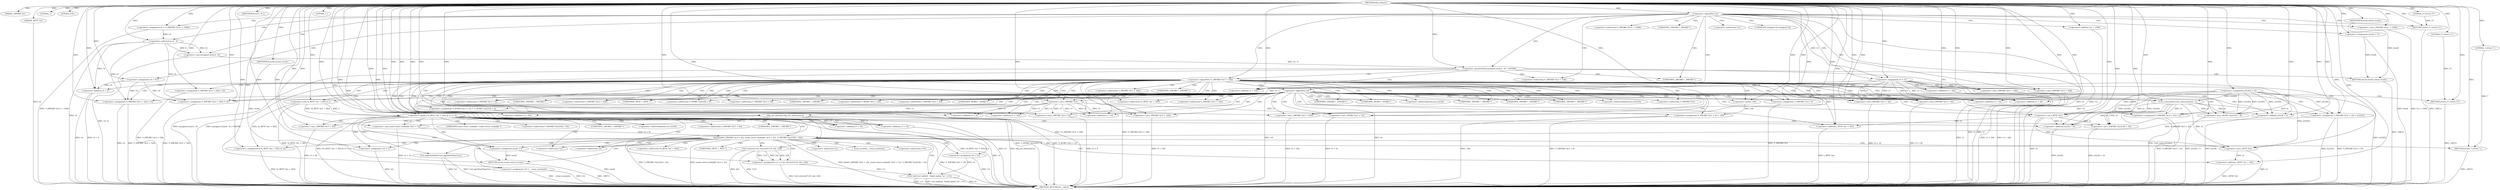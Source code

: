 digraph tftp_connect {  
"1000112" [label = "(METHOD,tftp_connect)" ]
"1000344" [label = "(METHOD_RETURN,int __cdecl)" ]
"1000113" [label = "(PARAM,_DWORD *a1)" ]
"1000114" [label = "(PARAM,_BYTE *a2)" ]
"1000128" [label = "(LITERAL,1,)" ]
"1000129" [label = "(LITERAL,336,)" ]
"1000130" [label = "(<operator>.assignment,a1[185] = v2)" ]
"1000136" [label = "(<operator>.logicalNot,!v2)" ]
"1000138" [label = "(RETURN,return 27;,return 27;)" ]
"1000139" [label = "(LITERAL,27,return 27;)" ]
"1000140" [label = "(<operator>.assignment,v3 = v2)" ]
"1000143" [label = "(<operator>.assignment,v4 = *(_DWORD *)(*a1 + 1568))" ]
"1000146" [label = "(<operator>.cast,(_DWORD *)(*a1 + 1568))" ]
"1000148" [label = "(<operator>.addition,*a1 + 1568)" ]
"1000153" [label = "(IDENTIFIER,v4,if ( v4 ))" ]
"1000155" [label = "(<operator>.assignment,result = 71)" ]
"1000159" [label = "(<operator>.greaterThan,(unsigned int)(v4 - 8) > 0xFFB0)" ]
"1000160" [label = "(<operator>.cast,(unsigned int)(v4 - 8))" ]
"1000162" [label = "(<operator>.subtraction,v4 - 8)" ]
"1000166" [label = "(RETURN,return result;,return result;)" ]
"1000167" [label = "(IDENTIFIER,result,return result;)" ]
"1000170" [label = "(<operator>.assignment,v4 = 512)" ]
"1000174" [label = "(<operator>.logicalNot,!*(_DWORD *)(v3 + 328))" ]
"1000176" [label = "(<operator>.cast,(_DWORD *)(v3 + 328))" ]
"1000178" [label = "(<operator>.addition,v3 + 328)" ]
"1000183" [label = "(LITERAL,1,)" ]
"1000184" [label = "(<operator>.addition,v4 + 4)" ]
"1000187" [label = "(<operator>.assignment,*(_DWORD *)(v3 + 328) = v6)" ]
"1000189" [label = "(<operator>.cast,(_DWORD *)(v3 + 328))" ]
"1000191" [label = "(<operator>.addition,v3 + 328)" ]
"1000196" [label = "(<operator>.logicalNot,!v6)" ]
"1000198" [label = "(RETURN,return 27;,return 27;)" ]
"1000199" [label = "(LITERAL,27,return 27;)" ]
"1000201" [label = "(Curl_conncontrol,Curl_conncontrol(a1, 1))" ]
"1000204" [label = "(<operator>.assignment,*(_DWORD *)(v3 + 16) = a1)" ]
"1000206" [label = "(<operator>.cast,(_DWORD *)(v3 + 16))" ]
"1000208" [label = "(<operator>.addition,v3 + 16)" ]
"1000212" [label = "(<operator>.assignment,*(_DWORD *)(v3 + 20) = a1[103])" ]
"1000214" [label = "(<operator>.cast,(_DWORD *)(v3 + 20))" ]
"1000216" [label = "(<operator>.addition,v3 + 20)" ]
"1000222" [label = "(<operator>.assignment,*(_DWORD *)v3 = 0)" ]
"1000224" [label = "(<operator>.cast,(_DWORD *)v3)" ]
"1000228" [label = "(<operator>.assignment,*(_DWORD *)(v3 + 8) = -100)" ]
"1000230" [label = "(<operator>.cast,(_DWORD *)(v3 + 8))" ]
"1000232" [label = "(<operator>.addition,v3 + 8)" ]
"1000235" [label = "(<operator>.minus,-100)" ]
"1000237" [label = "(<operator>.assignment,*(_DWORD *)(v3 + 320) = v4)" ]
"1000239" [label = "(<operator>.cast,(_DWORD *)(v3 + 320))" ]
"1000241" [label = "(<operator>.addition,v3 + 320)" ]
"1000245" [label = "(<operator>.assignment,*(_DWORD *)(v3 + 324) = v4)" ]
"1000247" [label = "(<operator>.cast,(_DWORD *)(v3 + 324))" ]
"1000249" [label = "(<operator>.addition,v3 + 324)" ]
"1000253" [label = "(<operator>.assignment,*(_WORD *)(v3 + 52) = *(_WORD *)(a1[18] + 4))" ]
"1000255" [label = "(<operator>.cast,(_WORD *)(v3 + 52))" ]
"1000257" [label = "(<operator>.addition,v3 + 52)" ]
"1000261" [label = "(<operator>.cast,(_WORD *)(a1[18] + 4))" ]
"1000263" [label = "(<operator>.addition,a1[18] + 4)" ]
"1000268" [label = "(tftp_set_timeouts,tftp_set_timeouts(v3))" ]
"1000271" [label = "(<operator>.equals,(*((_BYTE *)a1 + 583) & 2) == 0)" ]
"1000272" [label = "(<operator>.and,*((_BYTE *)a1 + 583) & 2)" ]
"1000274" [label = "(<operator>.addition,(_BYTE *)a1 + 583)" ]
"1000275" [label = "(<operator>.cast,(_BYTE *)a1)" ]
"1000283" [label = "(bind,bind(*(_DWORD *)(v3 + 20), (const struct sockaddr *)(v3 + 52), *(_DWORD *)(a1[18] + 16)))" ]
"1000285" [label = "(<operator>.cast,(_DWORD *)(v3 + 20))" ]
"1000287" [label = "(<operator>.addition,v3 + 20)" ]
"1000290" [label = "(<operator>.cast,(const struct sockaddr *)(v3 + 52))" ]
"1000292" [label = "(<operator>.addition,v3 + 52)" ]
"1000296" [label = "(<operator>.cast,(_DWORD *)(a1[18] + 16))" ]
"1000298" [label = "(<operator>.addition,a1[18] + 16)" ]
"1000304" [label = "(<operator>.assignment,v9 = *a1)" ]
"1000308" [label = "(<operator>.assignment,v10 = __errno_location())" ]
"1000311" [label = "(<operator>.assignment,v11 = Curl_strerror(*v10, buf, 128))" ]
"1000313" [label = "(Curl_strerror,Curl_strerror(*v10, buf, 128))" ]
"1000318" [label = "(Curl_failf,Curl_failf(v9, \"bind() failed; %s\", v11))" ]
"1000322" [label = "(RETURN,return 7;,return 7;)" ]
"1000323" [label = "(LITERAL,7,return 7;)" ]
"1000324" [label = "(<operators>.assignmentOr,*((_BYTE *)a1 + 583) |= 2u)" ]
"1000326" [label = "(<operator>.addition,(_BYTE *)a1 + 583)" ]
"1000327" [label = "(<operator>.cast,(_BYTE *)a1)" ]
"1000332" [label = "(Curl_pgrsStartNow,Curl_pgrsStartNow(*a1))" ]
"1000335" [label = "(<operator>.assignment,*a2 = 1)" ]
"1000339" [label = "(<operator>.assignment,result = 0)" ]
"1000342" [label = "(RETURN,return result;,return result;)" ]
"1000343" [label = "(IDENTIFIER,result,return result;)" ]
"1000145" [label = "(<operator>.indirection,*(_DWORD *)(*a1 + 1568))" ]
"1000147" [label = "(UNKNOWN,_DWORD *,_DWORD *)" ]
"1000149" [label = "(<operator>.indirection,*a1)" ]
"1000161" [label = "(UNKNOWN,unsigned int,unsigned int)" ]
"1000175" [label = "(<operator>.indirection,*(_DWORD *)(v3 + 328))" ]
"1000177" [label = "(UNKNOWN,_DWORD *,_DWORD *)" ]
"1000188" [label = "(<operator>.indirection,*(_DWORD *)(v3 + 328))" ]
"1000190" [label = "(UNKNOWN,_DWORD *,_DWORD *)" ]
"1000205" [label = "(<operator>.indirection,*(_DWORD *)(v3 + 16))" ]
"1000207" [label = "(UNKNOWN,_DWORD *,_DWORD *)" ]
"1000213" [label = "(<operator>.indirection,*(_DWORD *)(v3 + 20))" ]
"1000215" [label = "(UNKNOWN,_DWORD *,_DWORD *)" ]
"1000219" [label = "(<operator>.indirectIndexAccess,a1[103])" ]
"1000223" [label = "(<operator>.indirection,*(_DWORD *)v3)" ]
"1000225" [label = "(UNKNOWN,_DWORD *,_DWORD *)" ]
"1000229" [label = "(<operator>.indirection,*(_DWORD *)(v3 + 8))" ]
"1000231" [label = "(UNKNOWN,_DWORD *,_DWORD *)" ]
"1000238" [label = "(<operator>.indirection,*(_DWORD *)(v3 + 320))" ]
"1000240" [label = "(UNKNOWN,_DWORD *,_DWORD *)" ]
"1000246" [label = "(<operator>.indirection,*(_DWORD *)(v3 + 324))" ]
"1000248" [label = "(UNKNOWN,_DWORD *,_DWORD *)" ]
"1000254" [label = "(<operator>.indirection,*(_WORD *)(v3 + 52))" ]
"1000256" [label = "(UNKNOWN,_WORD *,_WORD *)" ]
"1000260" [label = "(<operator>.indirection,*(_WORD *)(a1[18] + 4))" ]
"1000262" [label = "(UNKNOWN,_WORD *,_WORD *)" ]
"1000264" [label = "(<operator>.indirectIndexAccess,a1[18])" ]
"1000273" [label = "(<operator>.indirection,*((_BYTE *)a1 + 583))" ]
"1000276" [label = "(UNKNOWN,_BYTE *,_BYTE *)" ]
"1000284" [label = "(<operator>.indirection,*(_DWORD *)(v3 + 20))" ]
"1000286" [label = "(UNKNOWN,_DWORD *,_DWORD *)" ]
"1000291" [label = "(UNKNOWN,const struct sockaddr *,const struct sockaddr *)" ]
"1000295" [label = "(<operator>.indirection,*(_DWORD *)(a1[18] + 16))" ]
"1000297" [label = "(UNKNOWN,_DWORD *,_DWORD *)" ]
"1000299" [label = "(<operator>.indirectIndexAccess,a1[18])" ]
"1000306" [label = "(<operator>.indirection,*a1)" ]
"1000310" [label = "(__errno_location,__errno_location())" ]
"1000314" [label = "(<operator>.indirection,*v10)" ]
"1000325" [label = "(<operator>.indirection,*((_BYTE *)a1 + 583))" ]
"1000328" [label = "(UNKNOWN,_BYTE *,_BYTE *)" ]
"1000333" [label = "(<operator>.indirection,*a1)" ]
"1000336" [label = "(<operator>.indirection,*a2)" ]
  "1000138" -> "1000344"  [ label = "DDG: <RET>"] 
  "1000166" -> "1000344"  [ label = "DDG: <RET>"] 
  "1000198" -> "1000344"  [ label = "DDG: <RET>"] 
  "1000342" -> "1000344"  [ label = "DDG: <RET>"] 
  "1000332" -> "1000344"  [ label = "DDG: *a1"] 
  "1000253" -> "1000344"  [ label = "DDG: *(_WORD *)(a1[18] + 4)"] 
  "1000326" -> "1000344"  [ label = "DDG: (_BYTE *)a1"] 
  "1000136" -> "1000344"  [ label = "DDG: !v2"] 
  "1000204" -> "1000344"  [ label = "DDG: *(_DWORD *)(v3 + 16)"] 
  "1000283" -> "1000344"  [ label = "DDG: *(_DWORD *)(a1[18] + 16)"] 
  "1000313" -> "1000344"  [ label = "DDG: buf"] 
  "1000189" -> "1000344"  [ label = "DDG: v3 + 328"] 
  "1000162" -> "1000344"  [ label = "DDG: v4"] 
  "1000222" -> "1000344"  [ label = "DDG: *(_DWORD *)v3"] 
  "1000324" -> "1000344"  [ label = "DDG: *((_BYTE *)a1 + 583)"] 
  "1000318" -> "1000344"  [ label = "DDG: v9"] 
  "1000174" -> "1000344"  [ label = "DDG: !*(_DWORD *)(v3 + 328)"] 
  "1000318" -> "1000344"  [ label = "DDG: v11"] 
  "1000268" -> "1000344"  [ label = "DDG: v3"] 
  "1000140" -> "1000344"  [ label = "DDG: v2"] 
  "1000184" -> "1000344"  [ label = "DDG: v4 + 4"] 
  "1000212" -> "1000344"  [ label = "DDG: *(_DWORD *)(v3 + 20)"] 
  "1000245" -> "1000344"  [ label = "DDG: *(_DWORD *)(v3 + 324)"] 
  "1000311" -> "1000344"  [ label = "DDG: Curl_strerror(*v10, buf, 128)"] 
  "1000176" -> "1000344"  [ label = "DDG: v3 + 328"] 
  "1000228" -> "1000344"  [ label = "DDG: *(_DWORD *)(v3 + 8)"] 
  "1000283" -> "1000344"  [ label = "DDG: (const struct sockaddr *)(v3 + 52)"] 
  "1000283" -> "1000344"  [ label = "DDG: bind(*(_DWORD *)(v3 + 20), (const struct sockaddr *)(v3 + 52), *(_DWORD *)(a1[18] + 16))"] 
  "1000296" -> "1000344"  [ label = "DDG: a1[18] + 16"] 
  "1000271" -> "1000344"  [ label = "DDG: *((_BYTE *)a1 + 583) & 2"] 
  "1000136" -> "1000344"  [ label = "DDG: v2"] 
  "1000239" -> "1000344"  [ label = "DDG: v3 + 320"] 
  "1000268" -> "1000344"  [ label = "DDG: tftp_set_timeouts(v3)"] 
  "1000290" -> "1000344"  [ label = "DDG: v3 + 52"] 
  "1000148" -> "1000344"  [ label = "DDG: *a1"] 
  "1000308" -> "1000344"  [ label = "DDG: __errno_location()"] 
  "1000146" -> "1000344"  [ label = "DDG: *a1 + 1568"] 
  "1000275" -> "1000344"  [ label = "DDG: a1"] 
  "1000271" -> "1000344"  [ label = "DDG: (*((_BYTE *)a1 + 583) & 2) == 0"] 
  "1000261" -> "1000344"  [ label = "DDG: a1[18] + 4"] 
  "1000292" -> "1000344"  [ label = "DDG: v3"] 
  "1000159" -> "1000344"  [ label = "DDG: (unsigned int)(v4 - 8) > 0xFFB0"] 
  "1000230" -> "1000344"  [ label = "DDG: v3 + 8"] 
  "1000184" -> "1000344"  [ label = "DDG: v4"] 
  "1000130" -> "1000344"  [ label = "DDG: a1[185]"] 
  "1000313" -> "1000344"  [ label = "DDG: *v10"] 
  "1000274" -> "1000344"  [ label = "DDG: (_BYTE *)a1"] 
  "1000247" -> "1000344"  [ label = "DDG: v3 + 324"] 
  "1000245" -> "1000344"  [ label = "DDG: v4"] 
  "1000285" -> "1000344"  [ label = "DDG: v3 + 20"] 
  "1000332" -> "1000344"  [ label = "DDG: Curl_pgrsStartNow(*a1)"] 
  "1000255" -> "1000344"  [ label = "DDG: v3 + 52"] 
  "1000187" -> "1000344"  [ label = "DDG: *(_DWORD *)(v3 + 328)"] 
  "1000206" -> "1000344"  [ label = "DDG: v3 + 16"] 
  "1000140" -> "1000344"  [ label = "DDG: v3"] 
  "1000191" -> "1000344"  [ label = "DDG: v3"] 
  "1000155" -> "1000344"  [ label = "DDG: result"] 
  "1000304" -> "1000344"  [ label = "DDG: *a1"] 
  "1000335" -> "1000344"  [ label = "DDG: *a2"] 
  "1000201" -> "1000344"  [ label = "DDG: Curl_conncontrol(a1, 1)"] 
  "1000327" -> "1000344"  [ label = "DDG: a1"] 
  "1000114" -> "1000344"  [ label = "DDG: a2"] 
  "1000272" -> "1000344"  [ label = "DDG: *((_BYTE *)a1 + 583)"] 
  "1000196" -> "1000344"  [ label = "DDG: !v6"] 
  "1000298" -> "1000344"  [ label = "DDG: a1[18]"] 
  "1000263" -> "1000344"  [ label = "DDG: a1[18]"] 
  "1000143" -> "1000344"  [ label = "DDG: *(_DWORD *)(*a1 + 1568)"] 
  "1000214" -> "1000344"  [ label = "DDG: v3 + 20"] 
  "1000283" -> "1000344"  [ label = "DDG: *(_DWORD *)(v3 + 20)"] 
  "1000237" -> "1000344"  [ label = "DDG: *(_DWORD *)(v3 + 320)"] 
  "1000159" -> "1000344"  [ label = "DDG: (unsigned int)(v4 - 8)"] 
  "1000339" -> "1000344"  [ label = "DDG: result"] 
  "1000253" -> "1000344"  [ label = "DDG: *(_WORD *)(v3 + 52)"] 
  "1000308" -> "1000344"  [ label = "DDG: v10"] 
  "1000318" -> "1000344"  [ label = "DDG: Curl_failf(v9, \"bind() failed; %s\", v11)"] 
  "1000174" -> "1000344"  [ label = "DDG: *(_DWORD *)(v3 + 328)"] 
  "1000196" -> "1000344"  [ label = "DDG: v6"] 
  "1000212" -> "1000344"  [ label = "DDG: a1[103]"] 
  "1000160" -> "1000344"  [ label = "DDG: v4 - 8"] 
  "1000228" -> "1000344"  [ label = "DDG: -100"] 
  "1000322" -> "1000344"  [ label = "DDG: <RET>"] 
  "1000112" -> "1000113"  [ label = "DDG: "] 
  "1000112" -> "1000114"  [ label = "DDG: "] 
  "1000112" -> "1000128"  [ label = "DDG: "] 
  "1000112" -> "1000129"  [ label = "DDG: "] 
  "1000112" -> "1000130"  [ label = "DDG: "] 
  "1000112" -> "1000136"  [ label = "DDG: "] 
  "1000139" -> "1000138"  [ label = "DDG: 27"] 
  "1000112" -> "1000138"  [ label = "DDG: "] 
  "1000112" -> "1000139"  [ label = "DDG: "] 
  "1000136" -> "1000140"  [ label = "DDG: v2"] 
  "1000112" -> "1000140"  [ label = "DDG: "] 
  "1000112" -> "1000143"  [ label = "DDG: "] 
  "1000112" -> "1000146"  [ label = "DDG: "] 
  "1000112" -> "1000148"  [ label = "DDG: "] 
  "1000112" -> "1000153"  [ label = "DDG: "] 
  "1000112" -> "1000155"  [ label = "DDG: "] 
  "1000160" -> "1000159"  [ label = "DDG: v4 - 8"] 
  "1000162" -> "1000160"  [ label = "DDG: v4"] 
  "1000162" -> "1000160"  [ label = "DDG: 8"] 
  "1000143" -> "1000162"  [ label = "DDG: v4"] 
  "1000112" -> "1000162"  [ label = "DDG: "] 
  "1000112" -> "1000159"  [ label = "DDG: "] 
  "1000167" -> "1000166"  [ label = "DDG: result"] 
  "1000155" -> "1000166"  [ label = "DDG: result"] 
  "1000112" -> "1000167"  [ label = "DDG: "] 
  "1000112" -> "1000170"  [ label = "DDG: "] 
  "1000140" -> "1000176"  [ label = "DDG: v3"] 
  "1000112" -> "1000176"  [ label = "DDG: "] 
  "1000140" -> "1000178"  [ label = "DDG: v3"] 
  "1000112" -> "1000178"  [ label = "DDG: "] 
  "1000112" -> "1000183"  [ label = "DDG: "] 
  "1000162" -> "1000184"  [ label = "DDG: v4"] 
  "1000170" -> "1000184"  [ label = "DDG: v4"] 
  "1000112" -> "1000184"  [ label = "DDG: "] 
  "1000112" -> "1000187"  [ label = "DDG: "] 
  "1000112" -> "1000189"  [ label = "DDG: "] 
  "1000140" -> "1000189"  [ label = "DDG: v3"] 
  "1000112" -> "1000191"  [ label = "DDG: "] 
  "1000140" -> "1000191"  [ label = "DDG: v3"] 
  "1000112" -> "1000196"  [ label = "DDG: "] 
  "1000199" -> "1000198"  [ label = "DDG: 27"] 
  "1000112" -> "1000198"  [ label = "DDG: "] 
  "1000112" -> "1000199"  [ label = "DDG: "] 
  "1000130" -> "1000201"  [ label = "DDG: a1[185]"] 
  "1000112" -> "1000201"  [ label = "DDG: "] 
  "1000130" -> "1000204"  [ label = "DDG: a1[185]"] 
  "1000201" -> "1000204"  [ label = "DDG: a1"] 
  "1000112" -> "1000204"  [ label = "DDG: "] 
  "1000112" -> "1000206"  [ label = "DDG: "] 
  "1000140" -> "1000206"  [ label = "DDG: v3"] 
  "1000112" -> "1000208"  [ label = "DDG: "] 
  "1000140" -> "1000208"  [ label = "DDG: v3"] 
  "1000130" -> "1000212"  [ label = "DDG: a1[185]"] 
  "1000201" -> "1000212"  [ label = "DDG: a1"] 
  "1000112" -> "1000212"  [ label = "DDG: "] 
  "1000112" -> "1000214"  [ label = "DDG: "] 
  "1000140" -> "1000214"  [ label = "DDG: v3"] 
  "1000112" -> "1000216"  [ label = "DDG: "] 
  "1000140" -> "1000216"  [ label = "DDG: v3"] 
  "1000112" -> "1000222"  [ label = "DDG: "] 
  "1000112" -> "1000224"  [ label = "DDG: "] 
  "1000140" -> "1000224"  [ label = "DDG: v3"] 
  "1000235" -> "1000228"  [ label = "DDG: 100"] 
  "1000224" -> "1000230"  [ label = "DDG: v3"] 
  "1000112" -> "1000230"  [ label = "DDG: "] 
  "1000224" -> "1000232"  [ label = "DDG: v3"] 
  "1000112" -> "1000232"  [ label = "DDG: "] 
  "1000112" -> "1000235"  [ label = "DDG: "] 
  "1000162" -> "1000237"  [ label = "DDG: v4"] 
  "1000170" -> "1000237"  [ label = "DDG: v4"] 
  "1000112" -> "1000237"  [ label = "DDG: "] 
  "1000112" -> "1000239"  [ label = "DDG: "] 
  "1000224" -> "1000239"  [ label = "DDG: v3"] 
  "1000112" -> "1000241"  [ label = "DDG: "] 
  "1000224" -> "1000241"  [ label = "DDG: v3"] 
  "1000112" -> "1000245"  [ label = "DDG: "] 
  "1000162" -> "1000245"  [ label = "DDG: v4"] 
  "1000170" -> "1000245"  [ label = "DDG: v4"] 
  "1000112" -> "1000247"  [ label = "DDG: "] 
  "1000224" -> "1000247"  [ label = "DDG: v3"] 
  "1000112" -> "1000249"  [ label = "DDG: "] 
  "1000224" -> "1000249"  [ label = "DDG: v3"] 
  "1000112" -> "1000255"  [ label = "DDG: "] 
  "1000224" -> "1000255"  [ label = "DDG: v3"] 
  "1000112" -> "1000257"  [ label = "DDG: "] 
  "1000224" -> "1000257"  [ label = "DDG: v3"] 
  "1000130" -> "1000261"  [ label = "DDG: a1[185]"] 
  "1000201" -> "1000261"  [ label = "DDG: a1"] 
  "1000112" -> "1000261"  [ label = "DDG: "] 
  "1000130" -> "1000263"  [ label = "DDG: a1[185]"] 
  "1000201" -> "1000263"  [ label = "DDG: a1"] 
  "1000112" -> "1000263"  [ label = "DDG: "] 
  "1000112" -> "1000268"  [ label = "DDG: "] 
  "1000224" -> "1000268"  [ label = "DDG: v3"] 
  "1000272" -> "1000271"  [ label = "DDG: *((_BYTE *)a1 + 583)"] 
  "1000272" -> "1000271"  [ label = "DDG: 2"] 
  "1000275" -> "1000274"  [ label = "DDG: a1"] 
  "1000130" -> "1000275"  [ label = "DDG: a1[185]"] 
  "1000112" -> "1000275"  [ label = "DDG: "] 
  "1000201" -> "1000275"  [ label = "DDG: a1"] 
  "1000112" -> "1000274"  [ label = "DDG: "] 
  "1000112" -> "1000272"  [ label = "DDG: "] 
  "1000112" -> "1000271"  [ label = "DDG: "] 
  "1000212" -> "1000283"  [ label = "DDG: *(_DWORD *)(v3 + 20)"] 
  "1000268" -> "1000285"  [ label = "DDG: v3"] 
  "1000112" -> "1000285"  [ label = "DDG: "] 
  "1000268" -> "1000287"  [ label = "DDG: v3"] 
  "1000112" -> "1000287"  [ label = "DDG: "] 
  "1000290" -> "1000283"  [ label = "DDG: v3 + 52"] 
  "1000112" -> "1000290"  [ label = "DDG: "] 
  "1000268" -> "1000290"  [ label = "DDG: v3"] 
  "1000112" -> "1000292"  [ label = "DDG: "] 
  "1000268" -> "1000292"  [ label = "DDG: v3"] 
  "1000275" -> "1000296"  [ label = "DDG: a1"] 
  "1000130" -> "1000296"  [ label = "DDG: a1[185]"] 
  "1000201" -> "1000296"  [ label = "DDG: a1"] 
  "1000112" -> "1000296"  [ label = "DDG: "] 
  "1000275" -> "1000298"  [ label = "DDG: a1"] 
  "1000130" -> "1000298"  [ label = "DDG: a1[185]"] 
  "1000201" -> "1000298"  [ label = "DDG: a1"] 
  "1000112" -> "1000298"  [ label = "DDG: "] 
  "1000112" -> "1000304"  [ label = "DDG: "] 
  "1000112" -> "1000308"  [ label = "DDG: "] 
  "1000313" -> "1000311"  [ label = "DDG: *v10"] 
  "1000313" -> "1000311"  [ label = "DDG: buf"] 
  "1000313" -> "1000311"  [ label = "DDG: 128"] 
  "1000112" -> "1000311"  [ label = "DDG: "] 
  "1000112" -> "1000313"  [ label = "DDG: "] 
  "1000304" -> "1000318"  [ label = "DDG: v9"] 
  "1000112" -> "1000318"  [ label = "DDG: "] 
  "1000311" -> "1000318"  [ label = "DDG: v11"] 
  "1000323" -> "1000322"  [ label = "DDG: 7"] 
  "1000112" -> "1000322"  [ label = "DDG: "] 
  "1000112" -> "1000323"  [ label = "DDG: "] 
  "1000112" -> "1000324"  [ label = "DDG: "] 
  "1000272" -> "1000324"  [ label = "DDG: *((_BYTE *)a1 + 583)"] 
  "1000327" -> "1000326"  [ label = "DDG: a1"] 
  "1000275" -> "1000327"  [ label = "DDG: a1"] 
  "1000130" -> "1000327"  [ label = "DDG: a1[185]"] 
  "1000112" -> "1000327"  [ label = "DDG: "] 
  "1000201" -> "1000327"  [ label = "DDG: a1"] 
  "1000112" -> "1000326"  [ label = "DDG: "] 
  "1000112" -> "1000335"  [ label = "DDG: "] 
  "1000112" -> "1000339"  [ label = "DDG: "] 
  "1000343" -> "1000342"  [ label = "DDG: result"] 
  "1000339" -> "1000342"  [ label = "DDG: result"] 
  "1000112" -> "1000343"  [ label = "DDG: "] 
  "1000136" -> "1000143"  [ label = "CDG: "] 
  "1000136" -> "1000140"  [ label = "CDG: "] 
  "1000136" -> "1000138"  [ label = "CDG: "] 
  "1000136" -> "1000149"  [ label = "CDG: "] 
  "1000136" -> "1000148"  [ label = "CDG: "] 
  "1000136" -> "1000147"  [ label = "CDG: "] 
  "1000136" -> "1000146"  [ label = "CDG: "] 
  "1000136" -> "1000145"  [ label = "CDG: "] 
  "1000136" -> "1000160"  [ label = "CDG: "] 
  "1000136" -> "1000159"  [ label = "CDG: "] 
  "1000136" -> "1000155"  [ label = "CDG: "] 
  "1000136" -> "1000176"  [ label = "CDG: "] 
  "1000136" -> "1000175"  [ label = "CDG: "] 
  "1000136" -> "1000174"  [ label = "CDG: "] 
  "1000136" -> "1000170"  [ label = "CDG: "] 
  "1000136" -> "1000162"  [ label = "CDG: "] 
  "1000136" -> "1000161"  [ label = "CDG: "] 
  "1000136" -> "1000178"  [ label = "CDG: "] 
  "1000136" -> "1000177"  [ label = "CDG: "] 
  "1000159" -> "1000176"  [ label = "CDG: "] 
  "1000159" -> "1000175"  [ label = "CDG: "] 
  "1000159" -> "1000174"  [ label = "CDG: "] 
  "1000159" -> "1000166"  [ label = "CDG: "] 
  "1000159" -> "1000178"  [ label = "CDG: "] 
  "1000159" -> "1000177"  [ label = "CDG: "] 
  "1000174" -> "1000191"  [ label = "CDG: "] 
  "1000174" -> "1000190"  [ label = "CDG: "] 
  "1000174" -> "1000189"  [ label = "CDG: "] 
  "1000174" -> "1000188"  [ label = "CDG: "] 
  "1000174" -> "1000187"  [ label = "CDG: "] 
  "1000174" -> "1000184"  [ label = "CDG: "] 
  "1000174" -> "1000208"  [ label = "CDG: "] 
  "1000174" -> "1000207"  [ label = "CDG: "] 
  "1000174" -> "1000206"  [ label = "CDG: "] 
  "1000174" -> "1000205"  [ label = "CDG: "] 
  "1000174" -> "1000204"  [ label = "CDG: "] 
  "1000174" -> "1000201"  [ label = "CDG: "] 
  "1000174" -> "1000196"  [ label = "CDG: "] 
  "1000174" -> "1000224"  [ label = "CDG: "] 
  "1000174" -> "1000223"  [ label = "CDG: "] 
  "1000174" -> "1000222"  [ label = "CDG: "] 
  "1000174" -> "1000219"  [ label = "CDG: "] 
  "1000174" -> "1000216"  [ label = "CDG: "] 
  "1000174" -> "1000215"  [ label = "CDG: "] 
  "1000174" -> "1000214"  [ label = "CDG: "] 
  "1000174" -> "1000213"  [ label = "CDG: "] 
  "1000174" -> "1000212"  [ label = "CDG: "] 
  "1000174" -> "1000240"  [ label = "CDG: "] 
  "1000174" -> "1000239"  [ label = "CDG: "] 
  "1000174" -> "1000238"  [ label = "CDG: "] 
  "1000174" -> "1000237"  [ label = "CDG: "] 
  "1000174" -> "1000235"  [ label = "CDG: "] 
  "1000174" -> "1000232"  [ label = "CDG: "] 
  "1000174" -> "1000231"  [ label = "CDG: "] 
  "1000174" -> "1000230"  [ label = "CDG: "] 
  "1000174" -> "1000229"  [ label = "CDG: "] 
  "1000174" -> "1000228"  [ label = "CDG: "] 
  "1000174" -> "1000225"  [ label = "CDG: "] 
  "1000174" -> "1000256"  [ label = "CDG: "] 
  "1000174" -> "1000255"  [ label = "CDG: "] 
  "1000174" -> "1000254"  [ label = "CDG: "] 
  "1000174" -> "1000253"  [ label = "CDG: "] 
  "1000174" -> "1000249"  [ label = "CDG: "] 
  "1000174" -> "1000248"  [ label = "CDG: "] 
  "1000174" -> "1000247"  [ label = "CDG: "] 
  "1000174" -> "1000246"  [ label = "CDG: "] 
  "1000174" -> "1000245"  [ label = "CDG: "] 
  "1000174" -> "1000241"  [ label = "CDG: "] 
  "1000174" -> "1000272"  [ label = "CDG: "] 
  "1000174" -> "1000271"  [ label = "CDG: "] 
  "1000174" -> "1000268"  [ label = "CDG: "] 
  "1000174" -> "1000264"  [ label = "CDG: "] 
  "1000174" -> "1000263"  [ label = "CDG: "] 
  "1000174" -> "1000262"  [ label = "CDG: "] 
  "1000174" -> "1000261"  [ label = "CDG: "] 
  "1000174" -> "1000260"  [ label = "CDG: "] 
  "1000174" -> "1000257"  [ label = "CDG: "] 
  "1000174" -> "1000276"  [ label = "CDG: "] 
  "1000174" -> "1000275"  [ label = "CDG: "] 
  "1000174" -> "1000274"  [ label = "CDG: "] 
  "1000174" -> "1000273"  [ label = "CDG: "] 
  "1000196" -> "1000208"  [ label = "CDG: "] 
  "1000196" -> "1000207"  [ label = "CDG: "] 
  "1000196" -> "1000206"  [ label = "CDG: "] 
  "1000196" -> "1000205"  [ label = "CDG: "] 
  "1000196" -> "1000204"  [ label = "CDG: "] 
  "1000196" -> "1000201"  [ label = "CDG: "] 
  "1000196" -> "1000198"  [ label = "CDG: "] 
  "1000196" -> "1000224"  [ label = "CDG: "] 
  "1000196" -> "1000223"  [ label = "CDG: "] 
  "1000196" -> "1000222"  [ label = "CDG: "] 
  "1000196" -> "1000219"  [ label = "CDG: "] 
  "1000196" -> "1000216"  [ label = "CDG: "] 
  "1000196" -> "1000215"  [ label = "CDG: "] 
  "1000196" -> "1000214"  [ label = "CDG: "] 
  "1000196" -> "1000213"  [ label = "CDG: "] 
  "1000196" -> "1000212"  [ label = "CDG: "] 
  "1000196" -> "1000240"  [ label = "CDG: "] 
  "1000196" -> "1000239"  [ label = "CDG: "] 
  "1000196" -> "1000238"  [ label = "CDG: "] 
  "1000196" -> "1000237"  [ label = "CDG: "] 
  "1000196" -> "1000235"  [ label = "CDG: "] 
  "1000196" -> "1000232"  [ label = "CDG: "] 
  "1000196" -> "1000231"  [ label = "CDG: "] 
  "1000196" -> "1000230"  [ label = "CDG: "] 
  "1000196" -> "1000229"  [ label = "CDG: "] 
  "1000196" -> "1000228"  [ label = "CDG: "] 
  "1000196" -> "1000225"  [ label = "CDG: "] 
  "1000196" -> "1000256"  [ label = "CDG: "] 
  "1000196" -> "1000255"  [ label = "CDG: "] 
  "1000196" -> "1000254"  [ label = "CDG: "] 
  "1000196" -> "1000253"  [ label = "CDG: "] 
  "1000196" -> "1000249"  [ label = "CDG: "] 
  "1000196" -> "1000248"  [ label = "CDG: "] 
  "1000196" -> "1000247"  [ label = "CDG: "] 
  "1000196" -> "1000246"  [ label = "CDG: "] 
  "1000196" -> "1000245"  [ label = "CDG: "] 
  "1000196" -> "1000241"  [ label = "CDG: "] 
  "1000196" -> "1000272"  [ label = "CDG: "] 
  "1000196" -> "1000271"  [ label = "CDG: "] 
  "1000196" -> "1000268"  [ label = "CDG: "] 
  "1000196" -> "1000264"  [ label = "CDG: "] 
  "1000196" -> "1000263"  [ label = "CDG: "] 
  "1000196" -> "1000262"  [ label = "CDG: "] 
  "1000196" -> "1000261"  [ label = "CDG: "] 
  "1000196" -> "1000260"  [ label = "CDG: "] 
  "1000196" -> "1000257"  [ label = "CDG: "] 
  "1000196" -> "1000276"  [ label = "CDG: "] 
  "1000196" -> "1000275"  [ label = "CDG: "] 
  "1000196" -> "1000274"  [ label = "CDG: "] 
  "1000196" -> "1000273"  [ label = "CDG: "] 
  "1000271" -> "1000287"  [ label = "CDG: "] 
  "1000271" -> "1000286"  [ label = "CDG: "] 
  "1000271" -> "1000285"  [ label = "CDG: "] 
  "1000271" -> "1000284"  [ label = "CDG: "] 
  "1000271" -> "1000283"  [ label = "CDG: "] 
  "1000271" -> "1000299"  [ label = "CDG: "] 
  "1000271" -> "1000298"  [ label = "CDG: "] 
  "1000271" -> "1000297"  [ label = "CDG: "] 
  "1000271" -> "1000296"  [ label = "CDG: "] 
  "1000271" -> "1000295"  [ label = "CDG: "] 
  "1000271" -> "1000292"  [ label = "CDG: "] 
  "1000271" -> "1000291"  [ label = "CDG: "] 
  "1000271" -> "1000290"  [ label = "CDG: "] 
  "1000271" -> "1000336"  [ label = "CDG: "] 
  "1000271" -> "1000335"  [ label = "CDG: "] 
  "1000271" -> "1000333"  [ label = "CDG: "] 
  "1000271" -> "1000332"  [ label = "CDG: "] 
  "1000271" -> "1000342"  [ label = "CDG: "] 
  "1000271" -> "1000339"  [ label = "CDG: "] 
  "1000283" -> "1000304"  [ label = "CDG: "] 
  "1000283" -> "1000318"  [ label = "CDG: "] 
  "1000283" -> "1000314"  [ label = "CDG: "] 
  "1000283" -> "1000313"  [ label = "CDG: "] 
  "1000283" -> "1000311"  [ label = "CDG: "] 
  "1000283" -> "1000310"  [ label = "CDG: "] 
  "1000283" -> "1000308"  [ label = "CDG: "] 
  "1000283" -> "1000306"  [ label = "CDG: "] 
  "1000283" -> "1000336"  [ label = "CDG: "] 
  "1000283" -> "1000335"  [ label = "CDG: "] 
  "1000283" -> "1000333"  [ label = "CDG: "] 
  "1000283" -> "1000332"  [ label = "CDG: "] 
  "1000283" -> "1000328"  [ label = "CDG: "] 
  "1000283" -> "1000327"  [ label = "CDG: "] 
  "1000283" -> "1000326"  [ label = "CDG: "] 
  "1000283" -> "1000325"  [ label = "CDG: "] 
  "1000283" -> "1000324"  [ label = "CDG: "] 
  "1000283" -> "1000322"  [ label = "CDG: "] 
  "1000283" -> "1000342"  [ label = "CDG: "] 
  "1000283" -> "1000339"  [ label = "CDG: "] 
}
